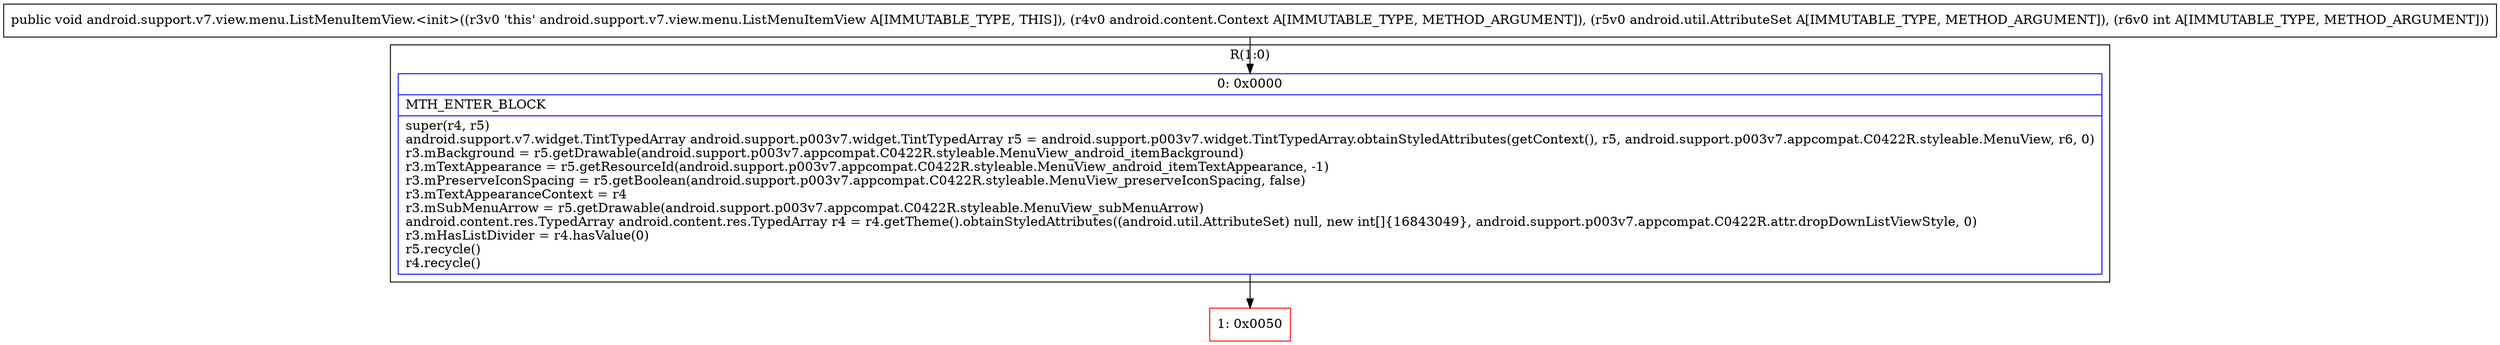 digraph "CFG forandroid.support.v7.view.menu.ListMenuItemView.\<init\>(Landroid\/content\/Context;Landroid\/util\/AttributeSet;I)V" {
subgraph cluster_Region_446179791 {
label = "R(1:0)";
node [shape=record,color=blue];
Node_0 [shape=record,label="{0\:\ 0x0000|MTH_ENTER_BLOCK\l|super(r4, r5)\landroid.support.v7.widget.TintTypedArray android.support.p003v7.widget.TintTypedArray r5 = android.support.p003v7.widget.TintTypedArray.obtainStyledAttributes(getContext(), r5, android.support.p003v7.appcompat.C0422R.styleable.MenuView, r6, 0)\lr3.mBackground = r5.getDrawable(android.support.p003v7.appcompat.C0422R.styleable.MenuView_android_itemBackground)\lr3.mTextAppearance = r5.getResourceId(android.support.p003v7.appcompat.C0422R.styleable.MenuView_android_itemTextAppearance, \-1)\lr3.mPreserveIconSpacing = r5.getBoolean(android.support.p003v7.appcompat.C0422R.styleable.MenuView_preserveIconSpacing, false)\lr3.mTextAppearanceContext = r4\lr3.mSubMenuArrow = r5.getDrawable(android.support.p003v7.appcompat.C0422R.styleable.MenuView_subMenuArrow)\landroid.content.res.TypedArray android.content.res.TypedArray r4 = r4.getTheme().obtainStyledAttributes((android.util.AttributeSet) null, new int[]\{16843049\}, android.support.p003v7.appcompat.C0422R.attr.dropDownListViewStyle, 0)\lr3.mHasListDivider = r4.hasValue(0)\lr5.recycle()\lr4.recycle()\l}"];
}
Node_1 [shape=record,color=red,label="{1\:\ 0x0050}"];
MethodNode[shape=record,label="{public void android.support.v7.view.menu.ListMenuItemView.\<init\>((r3v0 'this' android.support.v7.view.menu.ListMenuItemView A[IMMUTABLE_TYPE, THIS]), (r4v0 android.content.Context A[IMMUTABLE_TYPE, METHOD_ARGUMENT]), (r5v0 android.util.AttributeSet A[IMMUTABLE_TYPE, METHOD_ARGUMENT]), (r6v0 int A[IMMUTABLE_TYPE, METHOD_ARGUMENT])) }"];
MethodNode -> Node_0;
Node_0 -> Node_1;
}

